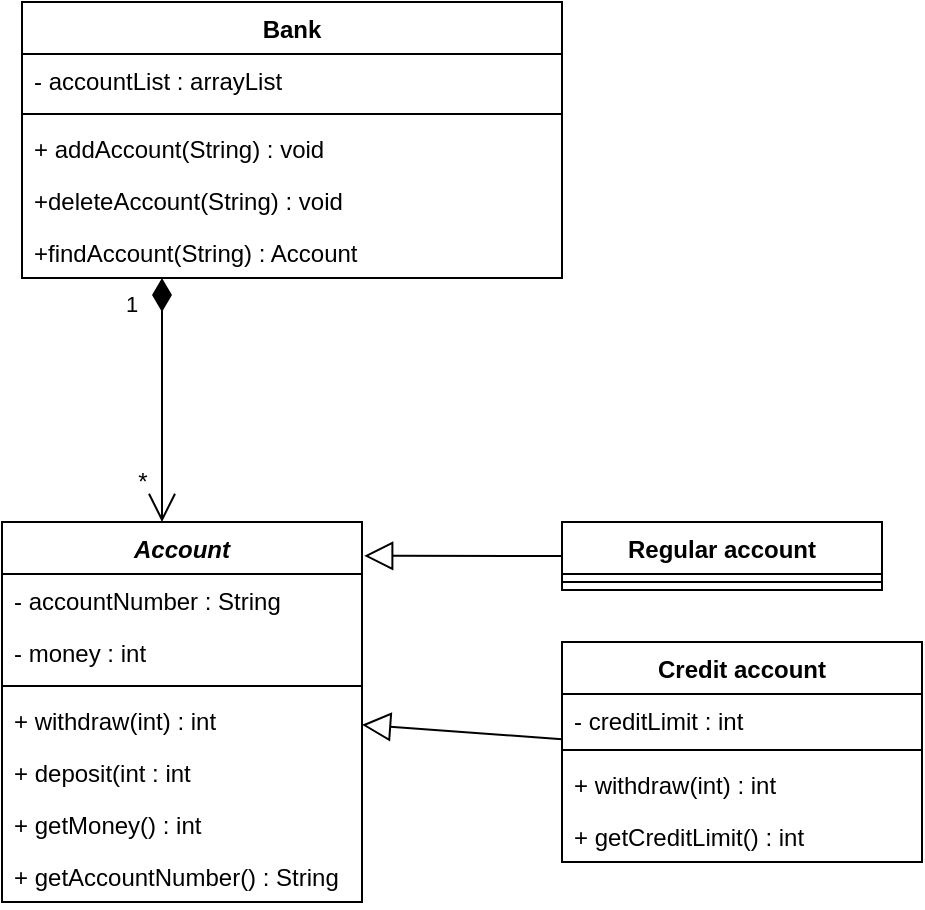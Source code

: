 <mxfile version="14.3.1" type="device"><diagram id="iyMK6j-283PyHEw3cif8" name="Page-1"><mxGraphModel dx="1422" dy="762" grid="1" gridSize="10" guides="1" tooltips="1" connect="1" arrows="1" fold="1" page="1" pageScale="1" pageWidth="827" pageHeight="1169" background="none" math="0" shadow="0"><root><mxCell id="0"/><mxCell id="1" parent="0"/><mxCell id="xw0sPHeH75wCzLST9Lyf-1" value="Bank" style="swimlane;fontStyle=1;align=center;verticalAlign=top;childLayout=stackLayout;horizontal=1;startSize=26;horizontalStack=0;resizeParent=1;resizeParentMax=0;resizeLast=0;collapsible=1;marginBottom=0;" vertex="1" parent="1"><mxGeometry x="310" y="100" width="270" height="138" as="geometry"/></mxCell><mxCell id="xw0sPHeH75wCzLST9Lyf-2" value="- accountList : arrayList" style="text;strokeColor=none;fillColor=none;align=left;verticalAlign=top;spacingLeft=4;spacingRight=4;overflow=hidden;rotatable=0;points=[[0,0.5],[1,0.5]];portConstraint=eastwest;" vertex="1" parent="xw0sPHeH75wCzLST9Lyf-1"><mxGeometry y="26" width="270" height="26" as="geometry"/></mxCell><mxCell id="xw0sPHeH75wCzLST9Lyf-3" value="" style="line;strokeWidth=1;fillColor=none;align=left;verticalAlign=middle;spacingTop=-1;spacingLeft=3;spacingRight=3;rotatable=0;labelPosition=right;points=[];portConstraint=eastwest;" vertex="1" parent="xw0sPHeH75wCzLST9Lyf-1"><mxGeometry y="52" width="270" height="8" as="geometry"/></mxCell><mxCell id="xw0sPHeH75wCzLST9Lyf-4" value="+ addAccount(String) : void" style="text;strokeColor=none;fillColor=none;align=left;verticalAlign=top;spacingLeft=4;spacingRight=4;overflow=hidden;rotatable=0;points=[[0,0.5],[1,0.5]];portConstraint=eastwest;" vertex="1" parent="xw0sPHeH75wCzLST9Lyf-1"><mxGeometry y="60" width="270" height="26" as="geometry"/></mxCell><mxCell id="xw0sPHeH75wCzLST9Lyf-5" value="+deleteAccount(String) : void" style="text;strokeColor=none;fillColor=none;align=left;verticalAlign=top;spacingLeft=4;spacingRight=4;overflow=hidden;rotatable=0;points=[[0,0.5],[1,0.5]];portConstraint=eastwest;" vertex="1" parent="xw0sPHeH75wCzLST9Lyf-1"><mxGeometry y="86" width="270" height="26" as="geometry"/></mxCell><mxCell id="xw0sPHeH75wCzLST9Lyf-6" value="+findAccount(String) : Account" style="text;strokeColor=none;fillColor=none;align=left;verticalAlign=top;spacingLeft=4;spacingRight=4;overflow=hidden;rotatable=0;points=[[0,0.5],[1,0.5]];portConstraint=eastwest;" vertex="1" parent="xw0sPHeH75wCzLST9Lyf-1"><mxGeometry y="112" width="270" height="26" as="geometry"/></mxCell><mxCell id="xw0sPHeH75wCzLST9Lyf-7" value="Account" style="swimlane;fontStyle=3;align=center;verticalAlign=top;childLayout=stackLayout;horizontal=1;startSize=26;horizontalStack=0;resizeParent=1;resizeParentMax=0;resizeLast=0;collapsible=1;marginBottom=0;" vertex="1" parent="1"><mxGeometry x="300" y="360" width="180" height="190" as="geometry"/></mxCell><mxCell id="xw0sPHeH75wCzLST9Lyf-11" value="- accountNumber : String" style="text;strokeColor=none;fillColor=none;align=left;verticalAlign=top;spacingLeft=4;spacingRight=4;overflow=hidden;rotatable=0;points=[[0,0.5],[1,0.5]];portConstraint=eastwest;" vertex="1" parent="xw0sPHeH75wCzLST9Lyf-7"><mxGeometry y="26" width="180" height="26" as="geometry"/></mxCell><mxCell id="xw0sPHeH75wCzLST9Lyf-8" value="- money : int" style="text;strokeColor=none;fillColor=none;align=left;verticalAlign=top;spacingLeft=4;spacingRight=4;overflow=hidden;rotatable=0;points=[[0,0.5],[1,0.5]];portConstraint=eastwest;" vertex="1" parent="xw0sPHeH75wCzLST9Lyf-7"><mxGeometry y="52" width="180" height="26" as="geometry"/></mxCell><mxCell id="xw0sPHeH75wCzLST9Lyf-9" value="" style="line;strokeWidth=1;fillColor=none;align=left;verticalAlign=middle;spacingTop=-1;spacingLeft=3;spacingRight=3;rotatable=0;labelPosition=right;points=[];portConstraint=eastwest;" vertex="1" parent="xw0sPHeH75wCzLST9Lyf-7"><mxGeometry y="78" width="180" height="8" as="geometry"/></mxCell><mxCell id="xw0sPHeH75wCzLST9Lyf-10" value="+ withdraw(int) : int" style="text;strokeColor=none;fillColor=none;align=left;verticalAlign=top;spacingLeft=4;spacingRight=4;overflow=hidden;rotatable=0;points=[[0,0.5],[1,0.5]];portConstraint=eastwest;" vertex="1" parent="xw0sPHeH75wCzLST9Lyf-7"><mxGeometry y="86" width="180" height="26" as="geometry"/></mxCell><mxCell id="xw0sPHeH75wCzLST9Lyf-12" value="+ deposit(int : int" style="text;strokeColor=none;fillColor=none;align=left;verticalAlign=top;spacingLeft=4;spacingRight=4;overflow=hidden;rotatable=0;points=[[0,0.5],[1,0.5]];portConstraint=eastwest;" vertex="1" parent="xw0sPHeH75wCzLST9Lyf-7"><mxGeometry y="112" width="180" height="26" as="geometry"/></mxCell><mxCell id="xw0sPHeH75wCzLST9Lyf-14" value="+ getMoney() : int" style="text;strokeColor=none;fillColor=none;align=left;verticalAlign=top;spacingLeft=4;spacingRight=4;overflow=hidden;rotatable=0;points=[[0,0.5],[1,0.5]];portConstraint=eastwest;" vertex="1" parent="xw0sPHeH75wCzLST9Lyf-7"><mxGeometry y="138" width="180" height="26" as="geometry"/></mxCell><mxCell id="xw0sPHeH75wCzLST9Lyf-13" value="+ getAccountNumber() : String" style="text;strokeColor=none;fillColor=none;align=left;verticalAlign=top;spacingLeft=4;spacingRight=4;overflow=hidden;rotatable=0;points=[[0,0.5],[1,0.5]];portConstraint=eastwest;" vertex="1" parent="xw0sPHeH75wCzLST9Lyf-7"><mxGeometry y="164" width="180" height="26" as="geometry"/></mxCell><mxCell id="xw0sPHeH75wCzLST9Lyf-19" value="1" style="endArrow=open;html=1;endSize=12;startArrow=diamondThin;startSize=14;startFill=1;edgeStyle=orthogonalEdgeStyle;align=left;verticalAlign=bottom;" edge="1" parent="1" source="xw0sPHeH75wCzLST9Lyf-1" target="xw0sPHeH75wCzLST9Lyf-7"><mxGeometry x="-0.639" y="-20" relative="1" as="geometry"><mxPoint x="330" y="290" as="sourcePoint"/><mxPoint x="490" y="290" as="targetPoint"/><Array as="points"><mxPoint x="380" y="280"/><mxPoint x="380" y="280"/></Array><mxPoint as="offset"/></mxGeometry></mxCell><mxCell id="xw0sPHeH75wCzLST9Lyf-20" value="*" style="text;html=1;align=center;verticalAlign=middle;resizable=0;points=[];autosize=1;" vertex="1" parent="1"><mxGeometry x="360" y="330" width="20" height="20" as="geometry"/></mxCell><mxCell id="xw0sPHeH75wCzLST9Lyf-21" value="Regular account" style="swimlane;fontStyle=1;align=center;verticalAlign=top;childLayout=stackLayout;horizontal=1;startSize=26;horizontalStack=0;resizeParent=1;resizeParentMax=0;resizeLast=0;collapsible=1;marginBottom=0;" vertex="1" parent="1"><mxGeometry x="580" y="360" width="160" height="34" as="geometry"/></mxCell><mxCell id="xw0sPHeH75wCzLST9Lyf-23" value="" style="line;strokeWidth=1;fillColor=none;align=left;verticalAlign=middle;spacingTop=-1;spacingLeft=3;spacingRight=3;rotatable=0;labelPosition=right;points=[];portConstraint=eastwest;" vertex="1" parent="xw0sPHeH75wCzLST9Lyf-21"><mxGeometry y="26" width="160" height="8" as="geometry"/></mxCell><mxCell id="xw0sPHeH75wCzLST9Lyf-25" value="Credit account" style="swimlane;fontStyle=1;align=center;verticalAlign=top;childLayout=stackLayout;horizontal=1;startSize=26;horizontalStack=0;resizeParent=1;resizeParentMax=0;resizeLast=0;collapsible=1;marginBottom=0;" vertex="1" parent="1"><mxGeometry x="580" y="420" width="180" height="110" as="geometry"/></mxCell><mxCell id="xw0sPHeH75wCzLST9Lyf-26" value="- creditLimit : int" style="text;strokeColor=none;fillColor=none;align=left;verticalAlign=top;spacingLeft=4;spacingRight=4;overflow=hidden;rotatable=0;points=[[0,0.5],[1,0.5]];portConstraint=eastwest;" vertex="1" parent="xw0sPHeH75wCzLST9Lyf-25"><mxGeometry y="26" width="180" height="24" as="geometry"/></mxCell><mxCell id="xw0sPHeH75wCzLST9Lyf-27" value="" style="line;strokeWidth=1;fillColor=none;align=left;verticalAlign=middle;spacingTop=-1;spacingLeft=3;spacingRight=3;rotatable=0;labelPosition=right;points=[];portConstraint=eastwest;" vertex="1" parent="xw0sPHeH75wCzLST9Lyf-25"><mxGeometry y="50" width="180" height="8" as="geometry"/></mxCell><mxCell id="xw0sPHeH75wCzLST9Lyf-28" value="+ withdraw(int) : int" style="text;strokeColor=none;fillColor=none;align=left;verticalAlign=top;spacingLeft=4;spacingRight=4;overflow=hidden;rotatable=0;points=[[0,0.5],[1,0.5]];portConstraint=eastwest;" vertex="1" parent="xw0sPHeH75wCzLST9Lyf-25"><mxGeometry y="58" width="180" height="26" as="geometry"/></mxCell><mxCell id="xw0sPHeH75wCzLST9Lyf-37" value="+ getCreditLimit() : int" style="text;strokeColor=none;fillColor=none;align=left;verticalAlign=top;spacingLeft=4;spacingRight=4;overflow=hidden;rotatable=0;points=[[0,0.5],[1,0.5]];portConstraint=eastwest;" vertex="1" parent="xw0sPHeH75wCzLST9Lyf-25"><mxGeometry y="84" width="180" height="26" as="geometry"/></mxCell><mxCell id="xw0sPHeH75wCzLST9Lyf-30" value="" style="endArrow=block;endFill=0;endSize=12;html=1;entryX=1.006;entryY=0.089;entryDx=0;entryDy=0;entryPerimeter=0;" edge="1" parent="1" source="xw0sPHeH75wCzLST9Lyf-21" target="xw0sPHeH75wCzLST9Lyf-7"><mxGeometry width="160" relative="1" as="geometry"><mxPoint x="330" y="390" as="sourcePoint"/><mxPoint x="490" y="390" as="targetPoint"/></mxGeometry></mxCell><mxCell id="xw0sPHeH75wCzLST9Lyf-31" value="" style="endArrow=block;endFill=0;endSize=12;html=1;" edge="1" parent="1" source="xw0sPHeH75wCzLST9Lyf-25" target="xw0sPHeH75wCzLST9Lyf-7"><mxGeometry width="160" relative="1" as="geometry"><mxPoint x="549.836" y="370" as="sourcePoint"/><mxPoint x="510" y="570" as="targetPoint"/></mxGeometry></mxCell></root></mxGraphModel></diagram></mxfile>